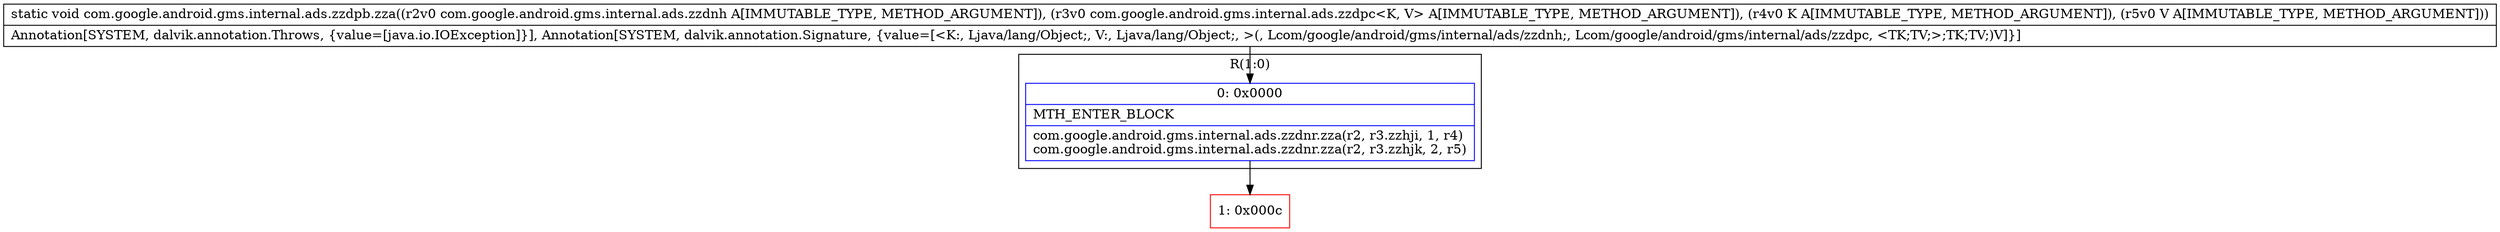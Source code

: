 digraph "CFG forcom.google.android.gms.internal.ads.zzdpb.zza(Lcom\/google\/android\/gms\/internal\/ads\/zzdnh;Lcom\/google\/android\/gms\/internal\/ads\/zzdpc;Ljava\/lang\/Object;Ljava\/lang\/Object;)V" {
subgraph cluster_Region_1357970834 {
label = "R(1:0)";
node [shape=record,color=blue];
Node_0 [shape=record,label="{0\:\ 0x0000|MTH_ENTER_BLOCK\l|com.google.android.gms.internal.ads.zzdnr.zza(r2, r3.zzhji, 1, r4)\lcom.google.android.gms.internal.ads.zzdnr.zza(r2, r3.zzhjk, 2, r5)\l}"];
}
Node_1 [shape=record,color=red,label="{1\:\ 0x000c}"];
MethodNode[shape=record,label="{static void com.google.android.gms.internal.ads.zzdpb.zza((r2v0 com.google.android.gms.internal.ads.zzdnh A[IMMUTABLE_TYPE, METHOD_ARGUMENT]), (r3v0 com.google.android.gms.internal.ads.zzdpc\<K, V\> A[IMMUTABLE_TYPE, METHOD_ARGUMENT]), (r4v0 K A[IMMUTABLE_TYPE, METHOD_ARGUMENT]), (r5v0 V A[IMMUTABLE_TYPE, METHOD_ARGUMENT]))  | Annotation[SYSTEM, dalvik.annotation.Throws, \{value=[java.io.IOException]\}], Annotation[SYSTEM, dalvik.annotation.Signature, \{value=[\<K:, Ljava\/lang\/Object;, V:, Ljava\/lang\/Object;, \>(, Lcom\/google\/android\/gms\/internal\/ads\/zzdnh;, Lcom\/google\/android\/gms\/internal\/ads\/zzdpc, \<TK;TV;\>;TK;TV;)V]\}]\l}"];
MethodNode -> Node_0;
Node_0 -> Node_1;
}

